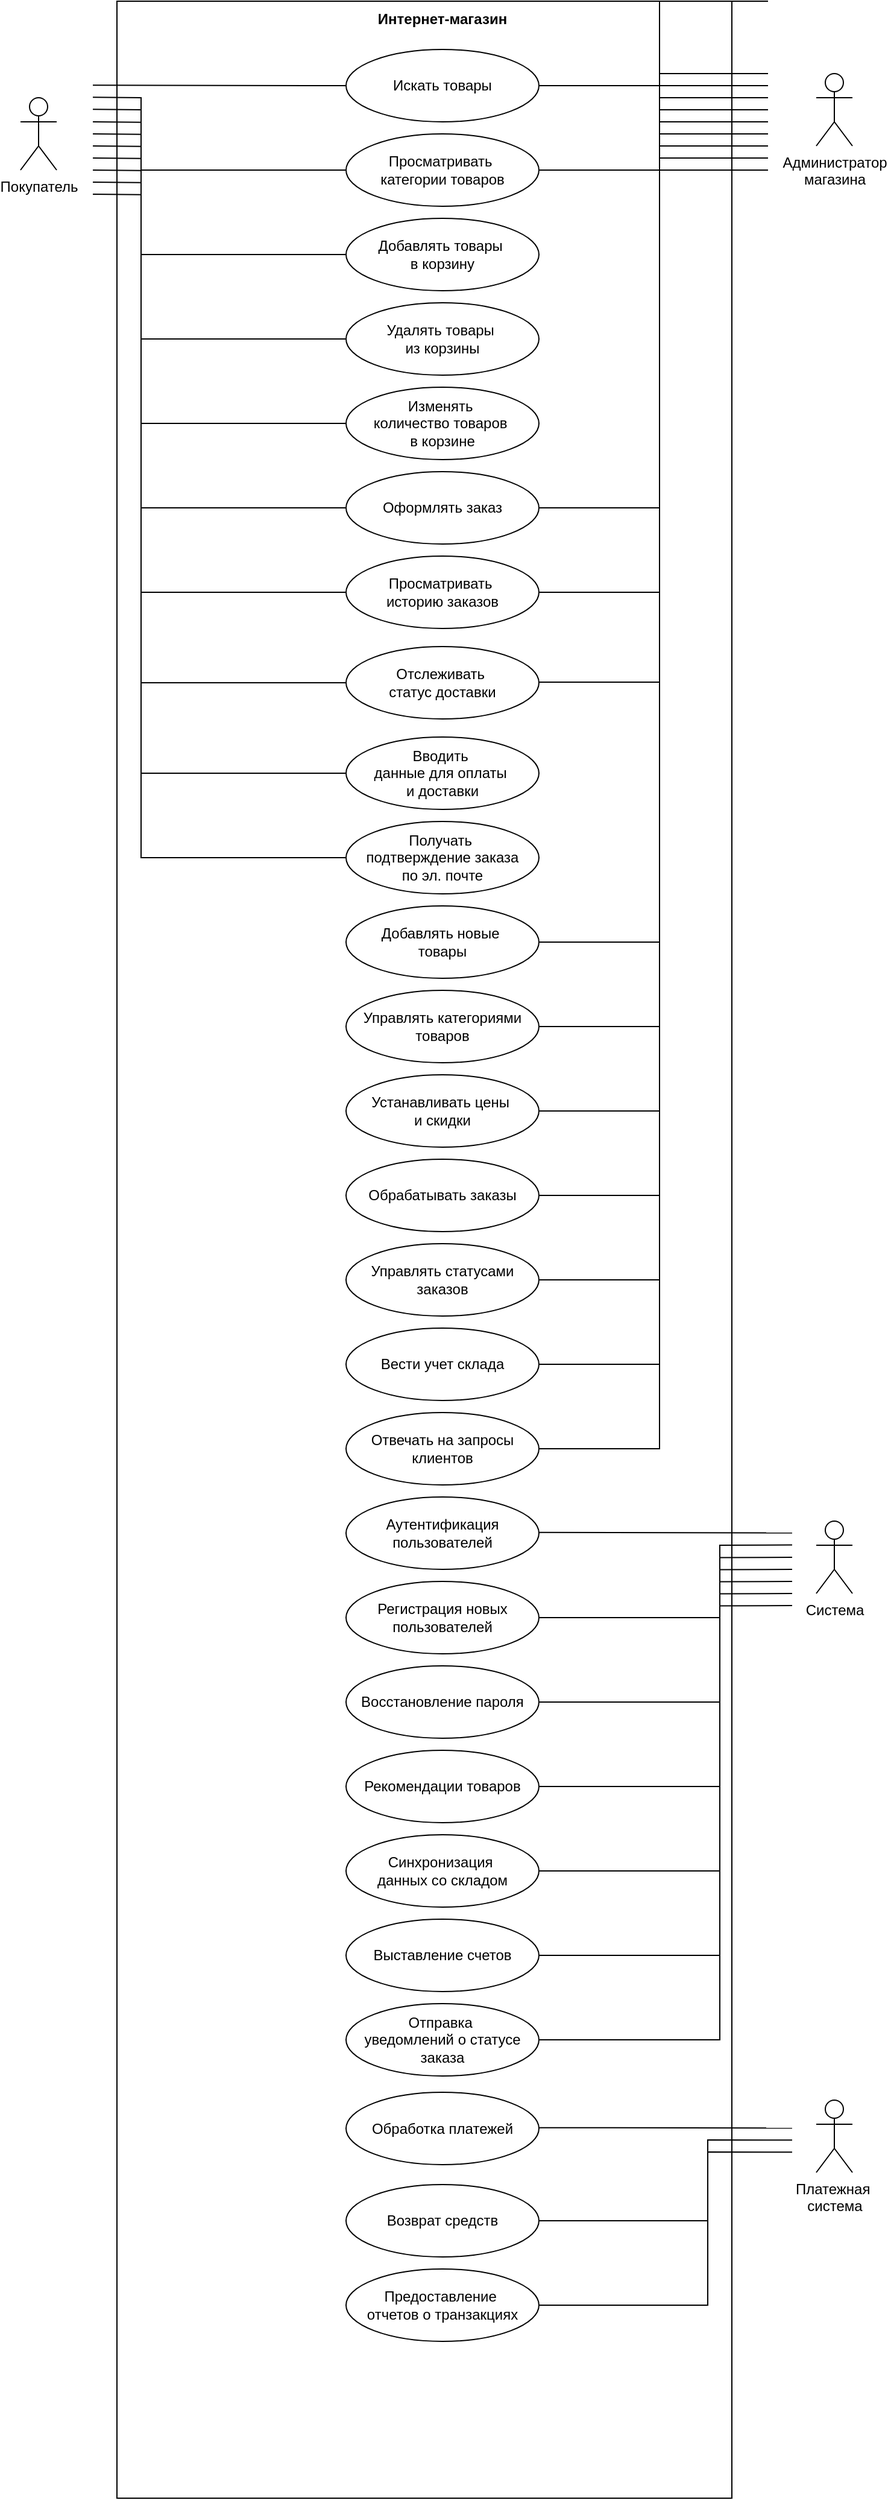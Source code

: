 <mxfile version="24.4.3" type="github">
  <diagram name="Страница — 1" id="Pmskii_91bTWeBg1kff7">
    <mxGraphModel dx="1750" dy="928" grid="1" gridSize="10" guides="1" tooltips="1" connect="1" arrows="1" fold="1" page="1" pageScale="1" pageWidth="827" pageHeight="1169" math="0" shadow="0">
      <root>
        <mxCell id="0" />
        <mxCell id="1" parent="0" />
        <mxCell id="o8MNEEBRWlQBnkrjZcF8-59" value="" style="rounded=0;whiteSpace=wrap;html=1;" parent="1" vertex="1">
          <mxGeometry x="150" y="20" width="510" height="2070" as="geometry" />
        </mxCell>
        <mxCell id="o8MNEEBRWlQBnkrjZcF8-1" value="Покупатель" style="shape=umlActor;verticalLabelPosition=bottom;verticalAlign=top;html=1;outlineConnect=0;" parent="1" vertex="1">
          <mxGeometry x="70" y="100" width="30" height="60" as="geometry" />
        </mxCell>
        <mxCell id="o8MNEEBRWlQBnkrjZcF8-61" value="Интернет-магазин" style="text;html=1;align=center;verticalAlign=middle;whiteSpace=wrap;rounded=0;fontStyle=1" parent="1" vertex="1">
          <mxGeometry x="340" y="20" width="160" height="30" as="geometry" />
        </mxCell>
        <mxCell id="4LxtryDFUk3KSnYK9tjo-4" value="Просматривать&amp;nbsp;&lt;div&gt;категории товаров&lt;/div&gt;" style="ellipse;whiteSpace=wrap;html=1;" vertex="1" parent="1">
          <mxGeometry x="340" y="130" width="160" height="60" as="geometry" />
        </mxCell>
        <mxCell id="4LxtryDFUk3KSnYK9tjo-5" value="Искать товары" style="ellipse;whiteSpace=wrap;html=1;" vertex="1" parent="1">
          <mxGeometry x="340" y="60" width="160" height="60" as="geometry" />
        </mxCell>
        <mxCell id="4LxtryDFUk3KSnYK9tjo-6" value="Добавлять товары&amp;nbsp;&lt;div&gt;в корзину&lt;/div&gt;" style="ellipse;whiteSpace=wrap;html=1;" vertex="1" parent="1">
          <mxGeometry x="340" y="200" width="160" height="60" as="geometry" />
        </mxCell>
        <mxCell id="4LxtryDFUk3KSnYK9tjo-7" value="Удалять товары&amp;nbsp;&lt;div&gt;из корзины&lt;/div&gt;" style="ellipse;whiteSpace=wrap;html=1;" vertex="1" parent="1">
          <mxGeometry x="340" y="270" width="160" height="60" as="geometry" />
        </mxCell>
        <mxCell id="4LxtryDFUk3KSnYK9tjo-8" value="Изменять&amp;nbsp;&lt;div&gt;количество товаров&amp;nbsp;&lt;/div&gt;&lt;div&gt;в корзине&lt;/div&gt;" style="ellipse;whiteSpace=wrap;html=1;" vertex="1" parent="1">
          <mxGeometry x="340" y="340" width="160" height="60" as="geometry" />
        </mxCell>
        <mxCell id="4LxtryDFUk3KSnYK9tjo-9" value="Оформлять заказ" style="ellipse;whiteSpace=wrap;html=1;" vertex="1" parent="1">
          <mxGeometry x="340" y="410" width="160" height="60" as="geometry" />
        </mxCell>
        <mxCell id="4LxtryDFUk3KSnYK9tjo-10" value="Просматривать&amp;nbsp;&lt;div&gt;историю заказов&lt;/div&gt;" style="ellipse;whiteSpace=wrap;html=1;" vertex="1" parent="1">
          <mxGeometry x="340" y="480" width="160" height="60" as="geometry" />
        </mxCell>
        <mxCell id="4LxtryDFUk3KSnYK9tjo-11" value="Отслеживать&amp;nbsp;&lt;div&gt;статус доставки&lt;/div&gt;" style="ellipse;whiteSpace=wrap;html=1;" vertex="1" parent="1">
          <mxGeometry x="340" y="555" width="160" height="60" as="geometry" />
        </mxCell>
        <mxCell id="4LxtryDFUk3KSnYK9tjo-12" value="Вводить&amp;nbsp;&lt;div&gt;данные&amp;nbsp;&lt;span style=&quot;background-color: initial;&quot;&gt;для оплаты&amp;nbsp;&lt;/span&gt;&lt;/div&gt;&lt;div&gt;&lt;span style=&quot;background-color: initial;&quot;&gt;и&amp;nbsp;&lt;/span&gt;&lt;span style=&quot;background-color: initial;&quot;&gt;доставки&lt;/span&gt;&lt;/div&gt;" style="ellipse;whiteSpace=wrap;html=1;" vertex="1" parent="1">
          <mxGeometry x="340" y="630" width="160" height="60" as="geometry" />
        </mxCell>
        <mxCell id="4LxtryDFUk3KSnYK9tjo-13" value="Получать&amp;nbsp;&lt;div&gt;подтверждение заказа&lt;div&gt;по эл. почте&lt;/div&gt;&lt;/div&gt;" style="ellipse;whiteSpace=wrap;html=1;" vertex="1" parent="1">
          <mxGeometry x="340" y="700" width="160" height="60" as="geometry" />
        </mxCell>
        <mxCell id="4LxtryDFUk3KSnYK9tjo-14" value="Добавлять новые&amp;nbsp;&lt;div&gt;товары&lt;/div&gt;" style="ellipse;whiteSpace=wrap;html=1;" vertex="1" parent="1">
          <mxGeometry x="340" y="770" width="160" height="60" as="geometry" />
        </mxCell>
        <mxCell id="4LxtryDFUk3KSnYK9tjo-15" value="Администратор&lt;div&gt;магазина&lt;/div&gt;" style="shape=umlActor;verticalLabelPosition=bottom;verticalAlign=top;html=1;outlineConnect=0;" vertex="1" parent="1">
          <mxGeometry x="730" y="80" width="30" height="60" as="geometry" />
        </mxCell>
        <mxCell id="4LxtryDFUk3KSnYK9tjo-19" value="" style="endArrow=none;html=1;rounded=0;entryX=0;entryY=0.5;entryDx=0;entryDy=0;" edge="1" parent="1" target="4LxtryDFUk3KSnYK9tjo-5">
          <mxGeometry width="50" height="50" relative="1" as="geometry">
            <mxPoint x="130" y="89.67" as="sourcePoint" />
            <mxPoint x="220.18" y="89.88" as="targetPoint" />
          </mxGeometry>
        </mxCell>
        <mxCell id="4LxtryDFUk3KSnYK9tjo-20" value="" style="endArrow=none;html=1;rounded=0;entryX=0;entryY=0.5;entryDx=0;entryDy=0;" edge="1" parent="1" target="4LxtryDFUk3KSnYK9tjo-4">
          <mxGeometry width="50" height="50" relative="1" as="geometry">
            <mxPoint x="130" y="99.67" as="sourcePoint" />
            <mxPoint x="340" y="100" as="targetPoint" />
            <Array as="points">
              <mxPoint x="170" y="100" />
              <mxPoint x="170" y="160" />
            </Array>
          </mxGeometry>
        </mxCell>
        <mxCell id="4LxtryDFUk3KSnYK9tjo-21" value="" style="endArrow=none;html=1;rounded=0;entryX=0;entryY=0.5;entryDx=0;entryDy=0;" edge="1" parent="1" target="4LxtryDFUk3KSnYK9tjo-6">
          <mxGeometry width="50" height="50" relative="1" as="geometry">
            <mxPoint x="130" y="109.67" as="sourcePoint" />
            <mxPoint x="340" y="170" as="targetPoint" />
            <Array as="points">
              <mxPoint x="170" y="110" />
              <mxPoint x="170" y="230" />
            </Array>
          </mxGeometry>
        </mxCell>
        <mxCell id="4LxtryDFUk3KSnYK9tjo-22" value="" style="endArrow=none;html=1;rounded=0;entryX=0;entryY=0.5;entryDx=0;entryDy=0;" edge="1" parent="1" target="4LxtryDFUk3KSnYK9tjo-7">
          <mxGeometry width="50" height="50" relative="1" as="geometry">
            <mxPoint x="130" y="120" as="sourcePoint" />
            <mxPoint x="340" y="240.33" as="targetPoint" />
            <Array as="points">
              <mxPoint x="170" y="120.33" />
              <mxPoint x="170" y="300" />
            </Array>
          </mxGeometry>
        </mxCell>
        <mxCell id="4LxtryDFUk3KSnYK9tjo-23" value="" style="endArrow=none;html=1;rounded=0;entryX=0;entryY=0.5;entryDx=0;entryDy=0;" edge="1" parent="1" target="4LxtryDFUk3KSnYK9tjo-8">
          <mxGeometry width="50" height="50" relative="1" as="geometry">
            <mxPoint x="130" y="130" as="sourcePoint" />
            <mxPoint x="340" y="310" as="targetPoint" />
            <Array as="points">
              <mxPoint x="170" y="130.33" />
              <mxPoint x="170" y="370" />
            </Array>
          </mxGeometry>
        </mxCell>
        <mxCell id="4LxtryDFUk3KSnYK9tjo-24" value="" style="endArrow=none;html=1;rounded=0;entryX=0;entryY=0.5;entryDx=0;entryDy=0;" edge="1" parent="1" target="4LxtryDFUk3KSnYK9tjo-9">
          <mxGeometry width="50" height="50" relative="1" as="geometry">
            <mxPoint x="130" y="140" as="sourcePoint" />
            <mxPoint x="340" y="380" as="targetPoint" />
            <Array as="points">
              <mxPoint x="170" y="140.33" />
              <mxPoint x="170" y="440" />
            </Array>
          </mxGeometry>
        </mxCell>
        <mxCell id="4LxtryDFUk3KSnYK9tjo-25" value="" style="endArrow=none;html=1;rounded=0;entryX=0;entryY=0.5;entryDx=0;entryDy=0;" edge="1" parent="1" target="4LxtryDFUk3KSnYK9tjo-10">
          <mxGeometry width="50" height="50" relative="1" as="geometry">
            <mxPoint x="130" y="150" as="sourcePoint" />
            <mxPoint x="340" y="450" as="targetPoint" />
            <Array as="points">
              <mxPoint x="170" y="150.33" />
              <mxPoint x="170" y="510" />
            </Array>
          </mxGeometry>
        </mxCell>
        <mxCell id="4LxtryDFUk3KSnYK9tjo-26" value="" style="endArrow=none;html=1;rounded=0;entryX=0;entryY=0.5;entryDx=0;entryDy=0;" edge="1" parent="1" target="4LxtryDFUk3KSnYK9tjo-11">
          <mxGeometry width="50" height="50" relative="1" as="geometry">
            <mxPoint x="130" y="160" as="sourcePoint" />
            <mxPoint x="340" y="520" as="targetPoint" />
            <Array as="points">
              <mxPoint x="170" y="160.33" />
              <mxPoint x="170" y="585" />
            </Array>
          </mxGeometry>
        </mxCell>
        <mxCell id="4LxtryDFUk3KSnYK9tjo-27" value="" style="endArrow=none;html=1;rounded=0;entryX=0;entryY=0.5;entryDx=0;entryDy=0;" edge="1" parent="1" target="4LxtryDFUk3KSnYK9tjo-12">
          <mxGeometry width="50" height="50" relative="1" as="geometry">
            <mxPoint x="130" y="170" as="sourcePoint" />
            <mxPoint x="340" y="595" as="targetPoint" />
            <Array as="points">
              <mxPoint x="170" y="170.33" />
              <mxPoint x="170" y="660" />
            </Array>
          </mxGeometry>
        </mxCell>
        <mxCell id="4LxtryDFUk3KSnYK9tjo-28" value="" style="endArrow=none;html=1;rounded=0;entryX=0;entryY=0.5;entryDx=0;entryDy=0;" edge="1" parent="1" target="4LxtryDFUk3KSnYK9tjo-13">
          <mxGeometry width="50" height="50" relative="1" as="geometry">
            <mxPoint x="130" y="180" as="sourcePoint" />
            <mxPoint x="340" y="670" as="targetPoint" />
            <Array as="points">
              <mxPoint x="170" y="180.33" />
              <mxPoint x="170" y="730" />
            </Array>
          </mxGeometry>
        </mxCell>
        <mxCell id="4LxtryDFUk3KSnYK9tjo-30" value="Управлять категориями товаров" style="ellipse;whiteSpace=wrap;html=1;" vertex="1" parent="1">
          <mxGeometry x="340" y="840" width="160" height="60" as="geometry" />
        </mxCell>
        <mxCell id="4LxtryDFUk3KSnYK9tjo-31" value="Устанавливать цены&amp;nbsp;&lt;div&gt;и скидки&lt;/div&gt;" style="ellipse;whiteSpace=wrap;html=1;" vertex="1" parent="1">
          <mxGeometry x="340" y="910" width="160" height="60" as="geometry" />
        </mxCell>
        <mxCell id="4LxtryDFUk3KSnYK9tjo-32" value="Обрабатывать заказы" style="ellipse;whiteSpace=wrap;html=1;" vertex="1" parent="1">
          <mxGeometry x="340" y="980" width="160" height="60" as="geometry" />
        </mxCell>
        <mxCell id="4LxtryDFUk3KSnYK9tjo-33" value="Управлять статусами заказов" style="ellipse;whiteSpace=wrap;html=1;" vertex="1" parent="1">
          <mxGeometry x="340" y="1050" width="160" height="60" as="geometry" />
        </mxCell>
        <mxCell id="4LxtryDFUk3KSnYK9tjo-34" value="Вести учет склада" style="ellipse;whiteSpace=wrap;html=1;" vertex="1" parent="1">
          <mxGeometry x="340" y="1120" width="160" height="60" as="geometry" />
        </mxCell>
        <mxCell id="4LxtryDFUk3KSnYK9tjo-35" value="Отвечать на запросы клиентов" style="ellipse;whiteSpace=wrap;html=1;" vertex="1" parent="1">
          <mxGeometry x="340" y="1190" width="160" height="60" as="geometry" />
        </mxCell>
        <mxCell id="4LxtryDFUk3KSnYK9tjo-36" value="" style="endArrow=none;html=1;rounded=0;exitX=1;exitY=0.5;exitDx=0;exitDy=0;" edge="1" parent="1" source="4LxtryDFUk3KSnYK9tjo-30">
          <mxGeometry width="50" height="50" relative="1" as="geometry">
            <mxPoint x="520" y="89.5" as="sourcePoint" />
            <mxPoint x="690" y="90" as="targetPoint" />
            <Array as="points">
              <mxPoint x="600" y="870" />
              <mxPoint x="600" y="90" />
            </Array>
          </mxGeometry>
        </mxCell>
        <mxCell id="4LxtryDFUk3KSnYK9tjo-38" value="" style="endArrow=none;html=1;rounded=0;exitX=1;exitY=0.5;exitDx=0;exitDy=0;" edge="1" parent="1" source="4LxtryDFUk3KSnYK9tjo-31">
          <mxGeometry width="50" height="50" relative="1" as="geometry">
            <mxPoint x="500" y="880" as="sourcePoint" />
            <mxPoint x="690" y="100" as="targetPoint" />
            <Array as="points">
              <mxPoint x="600" y="940" />
              <mxPoint x="600" y="100" />
            </Array>
          </mxGeometry>
        </mxCell>
        <mxCell id="4LxtryDFUk3KSnYK9tjo-40" value="" style="endArrow=none;html=1;rounded=0;exitX=1;exitY=0.5;exitDx=0;exitDy=0;" edge="1" parent="1" source="4LxtryDFUk3KSnYK9tjo-32">
          <mxGeometry width="50" height="50" relative="1" as="geometry">
            <mxPoint x="500" y="950" as="sourcePoint" />
            <mxPoint x="690" y="110" as="targetPoint" />
            <Array as="points">
              <mxPoint x="600" y="1010" />
              <mxPoint x="600" y="110" />
            </Array>
          </mxGeometry>
        </mxCell>
        <mxCell id="4LxtryDFUk3KSnYK9tjo-41" value="" style="endArrow=none;html=1;rounded=0;exitX=1;exitY=0.5;exitDx=0;exitDy=0;" edge="1" parent="1" source="4LxtryDFUk3KSnYK9tjo-33">
          <mxGeometry width="50" height="50" relative="1" as="geometry">
            <mxPoint x="500" y="1020" as="sourcePoint" />
            <mxPoint x="690" y="120" as="targetPoint" />
            <Array as="points">
              <mxPoint x="600" y="1080" />
              <mxPoint x="600" y="120" />
            </Array>
          </mxGeometry>
        </mxCell>
        <mxCell id="4LxtryDFUk3KSnYK9tjo-42" value="" style="endArrow=none;html=1;rounded=0;exitX=1;exitY=0.5;exitDx=0;exitDy=0;" edge="1" parent="1" source="4LxtryDFUk3KSnYK9tjo-34">
          <mxGeometry width="50" height="50" relative="1" as="geometry">
            <mxPoint x="500" y="1090" as="sourcePoint" />
            <mxPoint x="690" y="130" as="targetPoint" />
            <Array as="points">
              <mxPoint x="600" y="1150" />
              <mxPoint x="600" y="130" />
            </Array>
          </mxGeometry>
        </mxCell>
        <mxCell id="4LxtryDFUk3KSnYK9tjo-43" value="" style="endArrow=none;html=1;rounded=0;exitX=1;exitY=0.5;exitDx=0;exitDy=0;" edge="1" parent="1" source="4LxtryDFUk3KSnYK9tjo-35">
          <mxGeometry width="50" height="50" relative="1" as="geometry">
            <mxPoint x="500" y="1160" as="sourcePoint" />
            <mxPoint x="690" y="140" as="targetPoint" />
            <Array as="points">
              <mxPoint x="600" y="1220" />
              <mxPoint x="600" y="140" />
            </Array>
          </mxGeometry>
        </mxCell>
        <mxCell id="4LxtryDFUk3KSnYK9tjo-44" value="Система" style="shape=umlActor;verticalLabelPosition=bottom;verticalAlign=top;html=1;outlineConnect=0;" vertex="1" parent="1">
          <mxGeometry x="730" y="1280" width="30" height="60" as="geometry" />
        </mxCell>
        <mxCell id="4LxtryDFUk3KSnYK9tjo-45" value="Аутентификация пользователей" style="ellipse;whiteSpace=wrap;html=1;" vertex="1" parent="1">
          <mxGeometry x="340" y="1260" width="160" height="60" as="geometry" />
        </mxCell>
        <mxCell id="4LxtryDFUk3KSnYK9tjo-46" value="Регистрация новых пользователей" style="ellipse;whiteSpace=wrap;html=1;" vertex="1" parent="1">
          <mxGeometry x="340" y="1330" width="160" height="60" as="geometry" />
        </mxCell>
        <mxCell id="4LxtryDFUk3KSnYK9tjo-47" value="Восстановление пароля" style="ellipse;whiteSpace=wrap;html=1;" vertex="1" parent="1">
          <mxGeometry x="340" y="1400" width="160" height="60" as="geometry" />
        </mxCell>
        <mxCell id="4LxtryDFUk3KSnYK9tjo-48" value="Рекомендации товаров" style="ellipse;whiteSpace=wrap;html=1;" vertex="1" parent="1">
          <mxGeometry x="340" y="1470" width="160" height="60" as="geometry" />
        </mxCell>
        <mxCell id="4LxtryDFUk3KSnYK9tjo-49" value="Синхронизация&amp;nbsp;&lt;div&gt;данных &lt;span style=&quot;background-color: initial;&quot;&gt;со складом&lt;/span&gt;&lt;/div&gt;" style="ellipse;whiteSpace=wrap;html=1;" vertex="1" parent="1">
          <mxGeometry x="340" y="1540" width="160" height="60" as="geometry" />
        </mxCell>
        <mxCell id="4LxtryDFUk3KSnYK9tjo-50" value="Выставление счетов" style="ellipse;whiteSpace=wrap;html=1;" vertex="1" parent="1">
          <mxGeometry x="340" y="1610" width="160" height="60" as="geometry" />
        </mxCell>
        <mxCell id="4LxtryDFUk3KSnYK9tjo-51" value="Отправка&amp;nbsp;&lt;div&gt;уведомлений о статусе заказа&lt;/div&gt;" style="ellipse;whiteSpace=wrap;html=1;" vertex="1" parent="1">
          <mxGeometry x="340" y="1680" width="160" height="60" as="geometry" />
        </mxCell>
        <mxCell id="4LxtryDFUk3KSnYK9tjo-52" value="" style="endArrow=none;html=1;rounded=0;entryX=0;entryY=0.5;entryDx=0;entryDy=0;" edge="1" parent="1">
          <mxGeometry width="50" height="50" relative="1" as="geometry">
            <mxPoint x="500" y="1289.41" as="sourcePoint" />
            <mxPoint x="710" y="1289.74" as="targetPoint" />
          </mxGeometry>
        </mxCell>
        <mxCell id="4LxtryDFUk3KSnYK9tjo-53" value="" style="endArrow=none;html=1;rounded=0;entryX=0;entryY=0.5;entryDx=0;entryDy=0;exitX=1;exitY=0.5;exitDx=0;exitDy=0;" edge="1" parent="1" source="4LxtryDFUk3KSnYK9tjo-46">
          <mxGeometry width="50" height="50" relative="1" as="geometry">
            <mxPoint x="500" y="1299.41" as="sourcePoint" />
            <mxPoint x="710" y="1299.74" as="targetPoint" />
            <Array as="points">
              <mxPoint x="650" y="1360" />
              <mxPoint x="650" y="1300" />
            </Array>
          </mxGeometry>
        </mxCell>
        <mxCell id="4LxtryDFUk3KSnYK9tjo-54" value="" style="endArrow=none;html=1;rounded=0;entryX=0;entryY=0.5;entryDx=0;entryDy=0;exitX=1;exitY=0.5;exitDx=0;exitDy=0;" edge="1" parent="1" source="4LxtryDFUk3KSnYK9tjo-47">
          <mxGeometry width="50" height="50" relative="1" as="geometry">
            <mxPoint x="500" y="1370.26" as="sourcePoint" />
            <mxPoint x="710" y="1310" as="targetPoint" />
            <Array as="points">
              <mxPoint x="650" y="1430" />
              <mxPoint x="650" y="1310.26" />
            </Array>
          </mxGeometry>
        </mxCell>
        <mxCell id="4LxtryDFUk3KSnYK9tjo-55" value="" style="endArrow=none;html=1;rounded=0;entryX=0;entryY=0.5;entryDx=0;entryDy=0;exitX=1;exitY=0.5;exitDx=0;exitDy=0;" edge="1" parent="1" source="4LxtryDFUk3KSnYK9tjo-48">
          <mxGeometry width="50" height="50" relative="1" as="geometry">
            <mxPoint x="500" y="1440" as="sourcePoint" />
            <mxPoint x="710" y="1320" as="targetPoint" />
            <Array as="points">
              <mxPoint x="650" y="1500" />
              <mxPoint x="650" y="1320.26" />
            </Array>
          </mxGeometry>
        </mxCell>
        <mxCell id="4LxtryDFUk3KSnYK9tjo-56" value="" style="endArrow=none;html=1;rounded=0;entryX=0;entryY=0.5;entryDx=0;entryDy=0;exitX=1;exitY=0.5;exitDx=0;exitDy=0;" edge="1" parent="1" source="4LxtryDFUk3KSnYK9tjo-49">
          <mxGeometry width="50" height="50" relative="1" as="geometry">
            <mxPoint x="500" y="1510" as="sourcePoint" />
            <mxPoint x="710" y="1330" as="targetPoint" />
            <Array as="points">
              <mxPoint x="650" y="1570" />
              <mxPoint x="650" y="1330.26" />
            </Array>
          </mxGeometry>
        </mxCell>
        <mxCell id="4LxtryDFUk3KSnYK9tjo-57" value="" style="endArrow=none;html=1;rounded=0;entryX=0;entryY=0.5;entryDx=0;entryDy=0;exitX=1;exitY=0.5;exitDx=0;exitDy=0;" edge="1" parent="1" source="4LxtryDFUk3KSnYK9tjo-50">
          <mxGeometry width="50" height="50" relative="1" as="geometry">
            <mxPoint x="500" y="1580" as="sourcePoint" />
            <mxPoint x="710" y="1340" as="targetPoint" />
            <Array as="points">
              <mxPoint x="650" y="1640" />
              <mxPoint x="650" y="1340.26" />
            </Array>
          </mxGeometry>
        </mxCell>
        <mxCell id="4LxtryDFUk3KSnYK9tjo-58" value="" style="endArrow=none;html=1;rounded=0;entryX=0;entryY=0.5;entryDx=0;entryDy=0;exitX=1;exitY=0.5;exitDx=0;exitDy=0;" edge="1" parent="1" source="4LxtryDFUk3KSnYK9tjo-51">
          <mxGeometry width="50" height="50" relative="1" as="geometry">
            <mxPoint x="500" y="1650" as="sourcePoint" />
            <mxPoint x="710" y="1350" as="targetPoint" />
            <Array as="points">
              <mxPoint x="650" y="1710" />
              <mxPoint x="650" y="1350.26" />
            </Array>
          </mxGeometry>
        </mxCell>
        <mxCell id="4LxtryDFUk3KSnYK9tjo-59" value="Платежная&amp;nbsp;&lt;div&gt;система&lt;/div&gt;" style="shape=umlActor;verticalLabelPosition=bottom;verticalAlign=top;html=1;outlineConnect=0;" vertex="1" parent="1">
          <mxGeometry x="730" y="1760" width="30" height="60" as="geometry" />
        </mxCell>
        <mxCell id="4LxtryDFUk3KSnYK9tjo-60" value="Обработка платежей" style="ellipse;whiteSpace=wrap;html=1;" vertex="1" parent="1">
          <mxGeometry x="340" y="1753.5" width="160" height="60" as="geometry" />
        </mxCell>
        <mxCell id="4LxtryDFUk3KSnYK9tjo-61" value="Возврат средств" style="ellipse;whiteSpace=wrap;html=1;" vertex="1" parent="1">
          <mxGeometry x="340" y="1830" width="160" height="60" as="geometry" />
        </mxCell>
        <mxCell id="4LxtryDFUk3KSnYK9tjo-62" value="Предоставление&amp;nbsp;&lt;div&gt;отчетов о транзакциях&lt;/div&gt;" style="ellipse;whiteSpace=wrap;html=1;" vertex="1" parent="1">
          <mxGeometry x="340" y="1900" width="160" height="60" as="geometry" />
        </mxCell>
        <mxCell id="4LxtryDFUk3KSnYK9tjo-63" value="" style="endArrow=none;html=1;rounded=0;entryX=0;entryY=0.5;entryDx=0;entryDy=0;" edge="1" parent="1">
          <mxGeometry width="50" height="50" relative="1" as="geometry">
            <mxPoint x="500" y="1782.83" as="sourcePoint" />
            <mxPoint x="710" y="1783.16" as="targetPoint" />
          </mxGeometry>
        </mxCell>
        <mxCell id="4LxtryDFUk3KSnYK9tjo-64" value="" style="endArrow=none;html=1;rounded=0;entryX=0;entryY=0.5;entryDx=0;entryDy=0;exitX=1;exitY=0.5;exitDx=0;exitDy=0;" edge="1" parent="1" source="4LxtryDFUk3KSnYK9tjo-61">
          <mxGeometry width="50" height="50" relative="1" as="geometry">
            <mxPoint x="500" y="1792.83" as="sourcePoint" />
            <mxPoint x="710" y="1793.16" as="targetPoint" />
            <Array as="points">
              <mxPoint x="640" y="1860" />
              <mxPoint x="640" y="1793" />
            </Array>
          </mxGeometry>
        </mxCell>
        <mxCell id="4LxtryDFUk3KSnYK9tjo-65" value="" style="endArrow=none;html=1;rounded=0;entryX=0;entryY=0.5;entryDx=0;entryDy=0;exitX=1;exitY=0.5;exitDx=0;exitDy=0;" edge="1" parent="1" source="4LxtryDFUk3KSnYK9tjo-62">
          <mxGeometry width="50" height="50" relative="1" as="geometry">
            <mxPoint x="500" y="1870" as="sourcePoint" />
            <mxPoint x="710" y="1803.16" as="targetPoint" />
            <Array as="points">
              <mxPoint x="640" y="1930" />
              <mxPoint x="640" y="1803" />
            </Array>
          </mxGeometry>
        </mxCell>
        <mxCell id="4LxtryDFUk3KSnYK9tjo-68" value="" style="endArrow=none;html=1;rounded=0;exitX=1;exitY=0.5;exitDx=0;exitDy=0;" edge="1" parent="1" source="4LxtryDFUk3KSnYK9tjo-4">
          <mxGeometry width="50" height="50" relative="1" as="geometry">
            <mxPoint x="500" y="990" as="sourcePoint" />
            <mxPoint x="690" y="150" as="targetPoint" />
            <Array as="points">
              <mxPoint x="600" y="160" />
              <mxPoint x="600" y="150" />
            </Array>
          </mxGeometry>
        </mxCell>
        <mxCell id="4LxtryDFUk3KSnYK9tjo-69" value="" style="endArrow=none;html=1;rounded=0;exitX=1;exitY=0.5;exitDx=0;exitDy=0;" edge="1" parent="1">
          <mxGeometry width="50" height="50" relative="1" as="geometry">
            <mxPoint x="500" y="90" as="sourcePoint" />
            <mxPoint x="690" y="80" as="targetPoint" />
            <Array as="points">
              <mxPoint x="600" y="90" />
              <mxPoint x="600" y="80" />
            </Array>
          </mxGeometry>
        </mxCell>
        <mxCell id="4LxtryDFUk3KSnYK9tjo-70" value="" style="endArrow=none;html=1;rounded=0;exitX=1;exitY=0.5;exitDx=0;exitDy=0;" edge="1" parent="1">
          <mxGeometry width="50" height="50" relative="1" as="geometry">
            <mxPoint x="500" y="440" as="sourcePoint" />
            <mxPoint x="690" y="160" as="targetPoint" />
            <Array as="points">
              <mxPoint x="600" y="440" />
              <mxPoint x="600" y="430" />
              <mxPoint x="600" y="160" />
            </Array>
          </mxGeometry>
        </mxCell>
        <mxCell id="4LxtryDFUk3KSnYK9tjo-71" value="" style="endArrow=none;html=1;rounded=0;exitX=1;exitY=0.5;exitDx=0;exitDy=0;" edge="1" parent="1">
          <mxGeometry width="50" height="50" relative="1" as="geometry">
            <mxPoint x="500" y="510" as="sourcePoint" />
            <mxPoint x="600" y="160" as="targetPoint" />
            <Array as="points">
              <mxPoint x="600" y="510" />
              <mxPoint x="600" y="500" />
              <mxPoint x="600" y="230" />
            </Array>
          </mxGeometry>
        </mxCell>
        <mxCell id="4LxtryDFUk3KSnYK9tjo-72" value="" style="endArrow=none;html=1;rounded=0;exitX=1;exitY=0.5;exitDx=0;exitDy=0;" edge="1" parent="1">
          <mxGeometry width="50" height="50" relative="1" as="geometry">
            <mxPoint x="500" y="584.5" as="sourcePoint" />
            <mxPoint x="600" y="234.5" as="targetPoint" />
            <Array as="points">
              <mxPoint x="600" y="584.5" />
              <mxPoint x="600" y="574.5" />
              <mxPoint x="600" y="304.5" />
            </Array>
          </mxGeometry>
        </mxCell>
        <mxCell id="4LxtryDFUk3KSnYK9tjo-73" value="" style="endArrow=none;html=1;rounded=0;exitX=1;exitY=0.5;exitDx=0;exitDy=0;" edge="1" parent="1">
          <mxGeometry width="50" height="50" relative="1" as="geometry">
            <mxPoint x="500" y="800" as="sourcePoint" />
            <mxPoint x="690" y="20" as="targetPoint" />
            <Array as="points">
              <mxPoint x="600" y="800" />
              <mxPoint x="600" y="20" />
            </Array>
          </mxGeometry>
        </mxCell>
      </root>
    </mxGraphModel>
  </diagram>
</mxfile>
